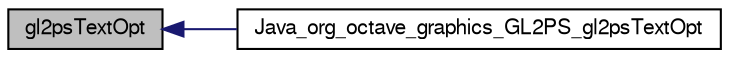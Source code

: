 digraph G
{
  edge [fontname="FreeSans",fontsize="10",labelfontname="FreeSans",labelfontsize="10"];
  node [fontname="FreeSans",fontsize="10",shape=record];
  rankdir="LR";
  Node1 [label="gl2psTextOpt",height=0.2,width=0.4,color="black", fillcolor="grey75", style="filled" fontcolor="black"];
  Node1 -> Node2 [dir="back",color="midnightblue",fontsize="10",style="solid",fontname="FreeSans"];
  Node2 [label="Java_org_octave_graphics_GL2PS_gl2psTextOpt",height=0.2,width=0.4,color="black", fillcolor="white", style="filled",URL="$gl2ps__java_8c.html#a32fe64df9c81b74c3c9c3b5c0d15fed1"];
}
